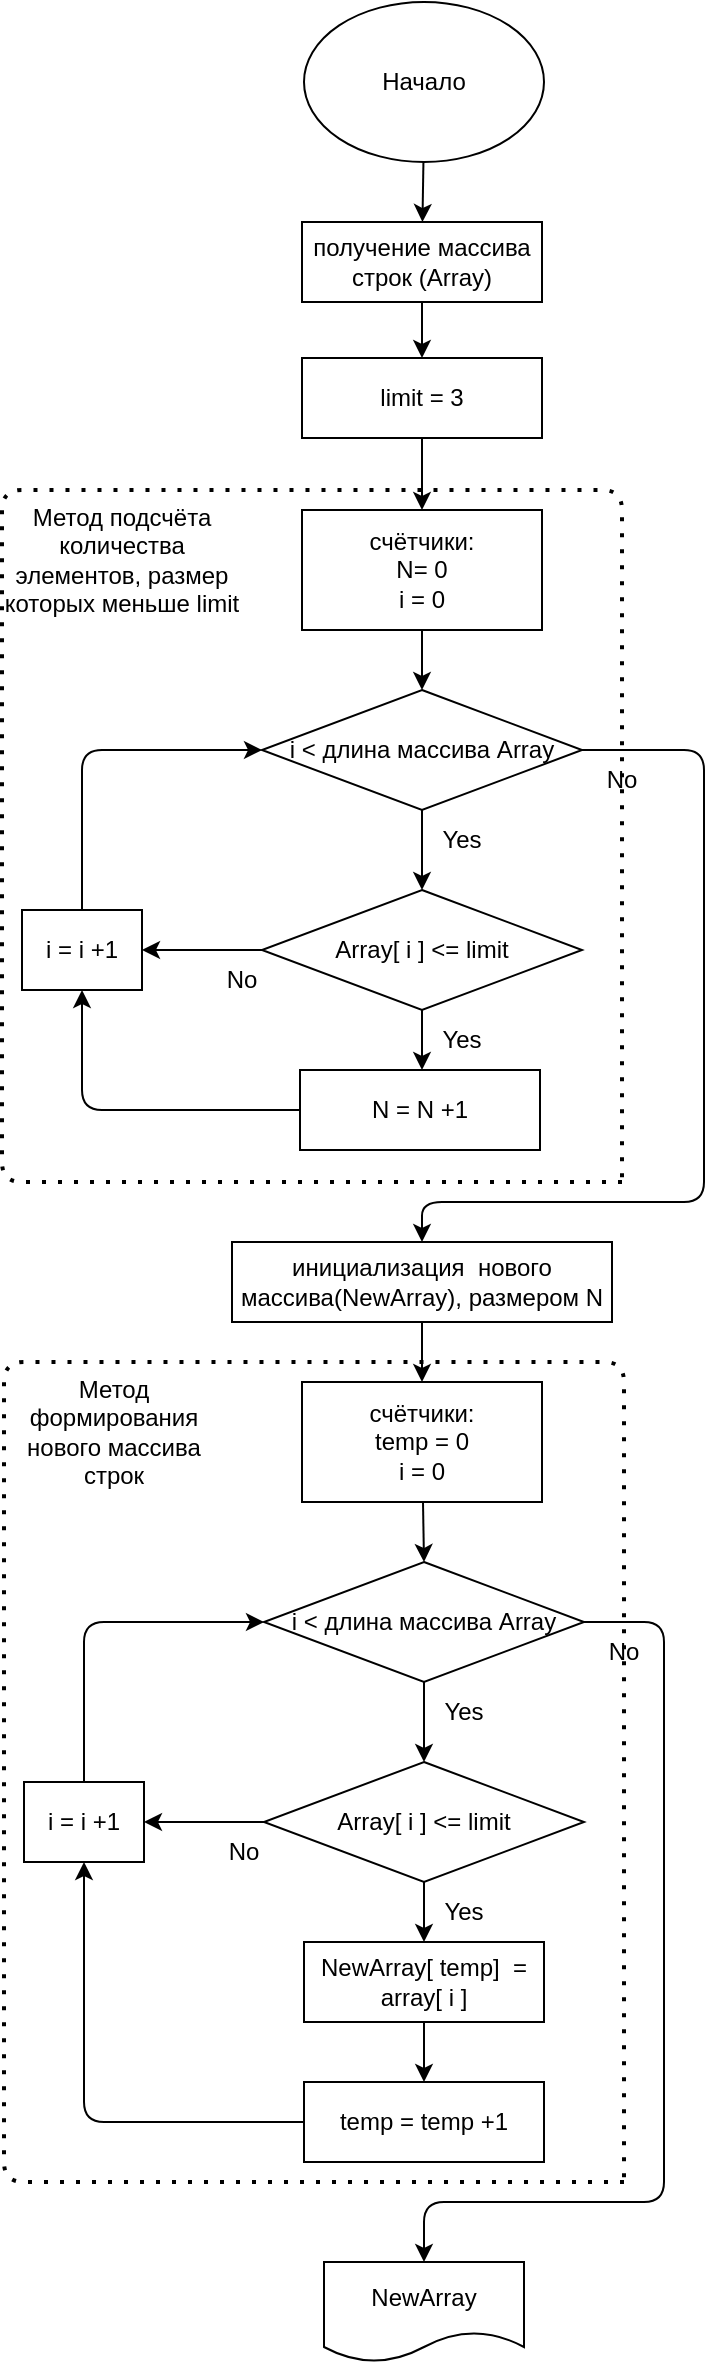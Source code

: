 <mxfile>
    <diagram id="LLfdZjAIVjmjKWJnR35u" name="Страница 1">
        <mxGraphModel dx="804" dy="164" grid="1" gridSize="10" guides="1" tooltips="1" connect="1" arrows="1" fold="1" page="1" pageScale="1" pageWidth="827" pageHeight="1169" math="0" shadow="0">
            <root>
                <mxCell id="0"/>
                <mxCell id="1" parent="0"/>
                <mxCell id="7" style="edgeStyle=none;html=1;entryX=0.5;entryY=0;entryDx=0;entryDy=0;" parent="1" source="2" edge="1" target="57">
                    <mxGeometry relative="1" as="geometry">
                        <mxPoint x="449" y="210" as="targetPoint"/>
                    </mxGeometry>
                </mxCell>
                <mxCell id="2" value="получение массива строк (Array)" style="rounded=0;whiteSpace=wrap;html=1;" parent="1" vertex="1">
                    <mxGeometry x="388" y="130" width="120" height="40" as="geometry"/>
                </mxCell>
                <mxCell id="32" style="edgeStyle=none;html=1;entryX=0.5;entryY=0;entryDx=0;entryDy=0;" parent="1" source="6" target="9" edge="1">
                    <mxGeometry relative="1" as="geometry"/>
                </mxCell>
                <mxCell id="6" value="инициализация&amp;nbsp; нового массива(NewArray), размером N" style="rounded=0;whiteSpace=wrap;html=1;" parent="1" vertex="1">
                    <mxGeometry x="353" y="640" width="190" height="40" as="geometry"/>
                </mxCell>
                <mxCell id="29" style="edgeStyle=none;html=1;entryX=0.5;entryY=0;entryDx=0;entryDy=0;" parent="1" source="9" target="10" edge="1">
                    <mxGeometry relative="1" as="geometry"/>
                </mxCell>
                <mxCell id="9" value="счётчики:&lt;br&gt;temp = 0&lt;br&gt;i = 0" style="rounded=0;whiteSpace=wrap;html=1;" parent="1" vertex="1">
                    <mxGeometry x="388" y="710" width="120" height="60" as="geometry"/>
                </mxCell>
                <mxCell id="15" style="edgeStyle=none;html=1;entryX=0.5;entryY=0;entryDx=0;entryDy=0;" parent="1" source="10" target="11" edge="1">
                    <mxGeometry relative="1" as="geometry"/>
                </mxCell>
                <mxCell id="31" style="edgeStyle=none;html=1;entryX=0.5;entryY=0;entryDx=0;entryDy=0;" parent="1" source="10" target="30" edge="1">
                    <mxGeometry relative="1" as="geometry">
                        <Array as="points">
                            <mxPoint x="569" y="830"/>
                            <mxPoint x="569" y="1120"/>
                            <mxPoint x="449" y="1120"/>
                        </Array>
                    </mxGeometry>
                </mxCell>
                <mxCell id="10" value="i &amp;lt; длина массива Array" style="rhombus;whiteSpace=wrap;html=1;" parent="1" vertex="1">
                    <mxGeometry x="369" y="800" width="160" height="60" as="geometry"/>
                </mxCell>
                <mxCell id="16" style="edgeStyle=none;html=1;entryX=0.5;entryY=0;entryDx=0;entryDy=0;" parent="1" source="11" target="12" edge="1">
                    <mxGeometry relative="1" as="geometry"/>
                </mxCell>
                <mxCell id="26" style="edgeStyle=none;html=1;" parent="1" source="11" edge="1">
                    <mxGeometry relative="1" as="geometry">
                        <mxPoint x="309" y="930" as="targetPoint"/>
                    </mxGeometry>
                </mxCell>
                <mxCell id="11" value="Array[ i ] &amp;lt;= limit" style="rhombus;whiteSpace=wrap;html=1;" parent="1" vertex="1">
                    <mxGeometry x="369" y="900" width="160" height="60" as="geometry"/>
                </mxCell>
                <mxCell id="19" style="edgeStyle=none;html=1;entryX=0.5;entryY=0;entryDx=0;entryDy=0;" parent="1" source="12" target="13" edge="1">
                    <mxGeometry relative="1" as="geometry"/>
                </mxCell>
                <mxCell id="12" value="NewArray[ temp]&amp;nbsp; = array[ i ]" style="rounded=0;whiteSpace=wrap;html=1;" parent="1" vertex="1">
                    <mxGeometry x="389" y="990" width="120" height="40" as="geometry"/>
                </mxCell>
                <mxCell id="27" style="edgeStyle=none;html=1;entryX=0.5;entryY=1;entryDx=0;entryDy=0;" parent="1" source="13" target="20" edge="1">
                    <mxGeometry relative="1" as="geometry">
                        <Array as="points">
                            <mxPoint x="279" y="1080"/>
                        </Array>
                    </mxGeometry>
                </mxCell>
                <mxCell id="13" value="temp = temp +1" style="rounded=0;whiteSpace=wrap;html=1;" parent="1" vertex="1">
                    <mxGeometry x="389" y="1060" width="120" height="40" as="geometry"/>
                </mxCell>
                <mxCell id="14" value="Yes" style="text;html=1;strokeColor=none;fillColor=none;align=center;verticalAlign=middle;whiteSpace=wrap;rounded=0;" parent="1" vertex="1">
                    <mxGeometry x="459" y="870" width="20" height="10" as="geometry"/>
                </mxCell>
                <mxCell id="17" value="Yes" style="text;html=1;strokeColor=none;fillColor=none;align=center;verticalAlign=middle;whiteSpace=wrap;rounded=0;" parent="1" vertex="1">
                    <mxGeometry x="459" y="970" width="20" height="10" as="geometry"/>
                </mxCell>
                <mxCell id="18" value="No" style="text;html=1;strokeColor=none;fillColor=none;align=center;verticalAlign=middle;whiteSpace=wrap;rounded=0;" parent="1" vertex="1">
                    <mxGeometry x="539" y="840" width="20" height="10" as="geometry"/>
                </mxCell>
                <mxCell id="21" style="edgeStyle=none;html=1;entryX=0;entryY=0.5;entryDx=0;entryDy=0;" parent="1" source="20" target="10" edge="1">
                    <mxGeometry relative="1" as="geometry">
                        <Array as="points">
                            <mxPoint x="279" y="830"/>
                        </Array>
                    </mxGeometry>
                </mxCell>
                <mxCell id="20" value="i = i +1" style="rounded=0;whiteSpace=wrap;html=1;" parent="1" vertex="1">
                    <mxGeometry x="249" y="910" width="60" height="40" as="geometry"/>
                </mxCell>
                <mxCell id="25" value="No" style="text;html=1;strokeColor=none;fillColor=none;align=center;verticalAlign=middle;whiteSpace=wrap;rounded=0;" parent="1" vertex="1">
                    <mxGeometry x="349" y="940" width="20" height="10" as="geometry"/>
                </mxCell>
                <mxCell id="30" value="NewArray" style="shape=document;whiteSpace=wrap;html=1;boundedLbl=1;" parent="1" vertex="1">
                    <mxGeometry x="399" y="1150" width="100" height="50" as="geometry"/>
                </mxCell>
                <mxCell id="33" value="" style="endArrow=none;dashed=1;html=1;dashPattern=1 3;strokeWidth=2;" parent="1" edge="1">
                    <mxGeometry width="50" height="50" relative="1" as="geometry">
                        <mxPoint x="549" y="1110" as="sourcePoint"/>
                        <mxPoint x="549" y="1110" as="targetPoint"/>
                        <Array as="points">
                            <mxPoint x="239" y="1110"/>
                            <mxPoint x="239" y="700"/>
                            <mxPoint x="549" y="700"/>
                        </Array>
                    </mxGeometry>
                </mxCell>
                <mxCell id="34" value="Метод формирования нового массива строк" style="text;html=1;strokeColor=none;fillColor=none;align=center;verticalAlign=middle;whiteSpace=wrap;rounded=0;" parent="1" vertex="1">
                    <mxGeometry x="239" y="700" width="110" height="70" as="geometry"/>
                </mxCell>
                <mxCell id="36" style="edgeStyle=none;html=1;entryX=0.5;entryY=0;entryDx=0;entryDy=0;" parent="1" source="37" target="39" edge="1">
                    <mxGeometry relative="1" as="geometry"/>
                </mxCell>
                <mxCell id="37" value="счётчики:&lt;br&gt;N= 0&lt;br&gt;i = 0" style="rounded=0;whiteSpace=wrap;html=1;" parent="1" vertex="1">
                    <mxGeometry x="388" y="274" width="120" height="60" as="geometry"/>
                </mxCell>
                <mxCell id="38" style="edgeStyle=none;html=1;entryX=0.5;entryY=0;entryDx=0;entryDy=0;" parent="1" source="39" target="42" edge="1">
                    <mxGeometry relative="1" as="geometry"/>
                </mxCell>
                <mxCell id="56" style="edgeStyle=none;html=1;" parent="1" source="39" target="6" edge="1">
                    <mxGeometry relative="1" as="geometry">
                        <Array as="points">
                            <mxPoint x="589" y="394"/>
                            <mxPoint x="589" y="620"/>
                            <mxPoint x="448" y="620"/>
                        </Array>
                    </mxGeometry>
                </mxCell>
                <mxCell id="39" value="i &amp;lt; длина массива Array" style="rhombus;whiteSpace=wrap;html=1;" parent="1" vertex="1">
                    <mxGeometry x="368" y="364" width="160" height="60" as="geometry"/>
                </mxCell>
                <mxCell id="40" style="edgeStyle=none;html=1;entryX=0.5;entryY=0;entryDx=0;entryDy=0;" parent="1" source="42" edge="1">
                    <mxGeometry relative="1" as="geometry">
                        <mxPoint x="448" y="554" as="targetPoint"/>
                    </mxGeometry>
                </mxCell>
                <mxCell id="41" style="edgeStyle=none;html=1;" parent="1" source="42" edge="1">
                    <mxGeometry relative="1" as="geometry">
                        <mxPoint x="308" y="494" as="targetPoint"/>
                    </mxGeometry>
                </mxCell>
                <mxCell id="42" value="Array[ i ] &amp;lt;= limit" style="rhombus;whiteSpace=wrap;html=1;" parent="1" vertex="1">
                    <mxGeometry x="368" y="464" width="160" height="60" as="geometry"/>
                </mxCell>
                <mxCell id="45" style="edgeStyle=none;html=1;entryX=0.5;entryY=1;entryDx=0;entryDy=0;" parent="1" source="46" target="51" edge="1">
                    <mxGeometry relative="1" as="geometry">
                        <Array as="points">
                            <mxPoint x="278" y="574"/>
                        </Array>
                    </mxGeometry>
                </mxCell>
                <mxCell id="46" value="N = N +1" style="rounded=0;whiteSpace=wrap;html=1;" parent="1" vertex="1">
                    <mxGeometry x="387" y="554" width="120" height="40" as="geometry"/>
                </mxCell>
                <mxCell id="47" value="Yes" style="text;html=1;strokeColor=none;fillColor=none;align=center;verticalAlign=middle;whiteSpace=wrap;rounded=0;" parent="1" vertex="1">
                    <mxGeometry x="458" y="434" width="20" height="10" as="geometry"/>
                </mxCell>
                <mxCell id="48" value="Yes" style="text;html=1;strokeColor=none;fillColor=none;align=center;verticalAlign=middle;whiteSpace=wrap;rounded=0;" parent="1" vertex="1">
                    <mxGeometry x="458" y="534" width="20" height="10" as="geometry"/>
                </mxCell>
                <mxCell id="49" value="No" style="text;html=1;strokeColor=none;fillColor=none;align=center;verticalAlign=middle;whiteSpace=wrap;rounded=0;" parent="1" vertex="1">
                    <mxGeometry x="538" y="404" width="20" height="10" as="geometry"/>
                </mxCell>
                <mxCell id="50" style="edgeStyle=none;html=1;entryX=0;entryY=0.5;entryDx=0;entryDy=0;" parent="1" source="51" target="39" edge="1">
                    <mxGeometry relative="1" as="geometry">
                        <Array as="points">
                            <mxPoint x="278" y="394"/>
                        </Array>
                    </mxGeometry>
                </mxCell>
                <mxCell id="51" value="i = i +1" style="rounded=0;whiteSpace=wrap;html=1;" parent="1" vertex="1">
                    <mxGeometry x="248" y="474" width="60" height="40" as="geometry"/>
                </mxCell>
                <mxCell id="52" value="No" style="text;html=1;strokeColor=none;fillColor=none;align=center;verticalAlign=middle;whiteSpace=wrap;rounded=0;" parent="1" vertex="1">
                    <mxGeometry x="348" y="504" width="20" height="10" as="geometry"/>
                </mxCell>
                <mxCell id="53" value="" style="endArrow=none;dashed=1;html=1;dashPattern=1 3;strokeWidth=2;" parent="1" edge="1">
                    <mxGeometry width="50" height="50" relative="1" as="geometry">
                        <mxPoint x="548" y="610" as="sourcePoint"/>
                        <mxPoint x="548" y="610" as="targetPoint"/>
                        <Array as="points">
                            <mxPoint x="238" y="610"/>
                            <mxPoint x="238" y="264"/>
                            <mxPoint x="548" y="264"/>
                        </Array>
                    </mxGeometry>
                </mxCell>
                <mxCell id="54" value="Метод подсчёта количества элементов, размер которых меньше limit" style="text;html=1;strokeColor=none;fillColor=none;align=center;verticalAlign=middle;whiteSpace=wrap;rounded=0;" parent="1" vertex="1">
                    <mxGeometry x="238" y="264" width="120" height="70" as="geometry"/>
                </mxCell>
                <mxCell id="58" style="edgeStyle=none;html=1;entryX=0.5;entryY=0;entryDx=0;entryDy=0;" parent="1" source="57" target="37" edge="1">
                    <mxGeometry relative="1" as="geometry"/>
                </mxCell>
                <mxCell id="57" value="limit = 3" style="rounded=0;whiteSpace=wrap;html=1;" parent="1" vertex="1">
                    <mxGeometry x="388" y="198" width="120" height="40" as="geometry"/>
                </mxCell>
                <mxCell id="61" value="" style="edgeStyle=none;html=1;" edge="1" parent="1" source="59" target="2">
                    <mxGeometry relative="1" as="geometry"/>
                </mxCell>
                <mxCell id="59" value="Начало" style="ellipse;whiteSpace=wrap;html=1;" vertex="1" parent="1">
                    <mxGeometry x="389" y="20" width="120" height="80" as="geometry"/>
                </mxCell>
            </root>
        </mxGraphModel>
    </diagram>
</mxfile>